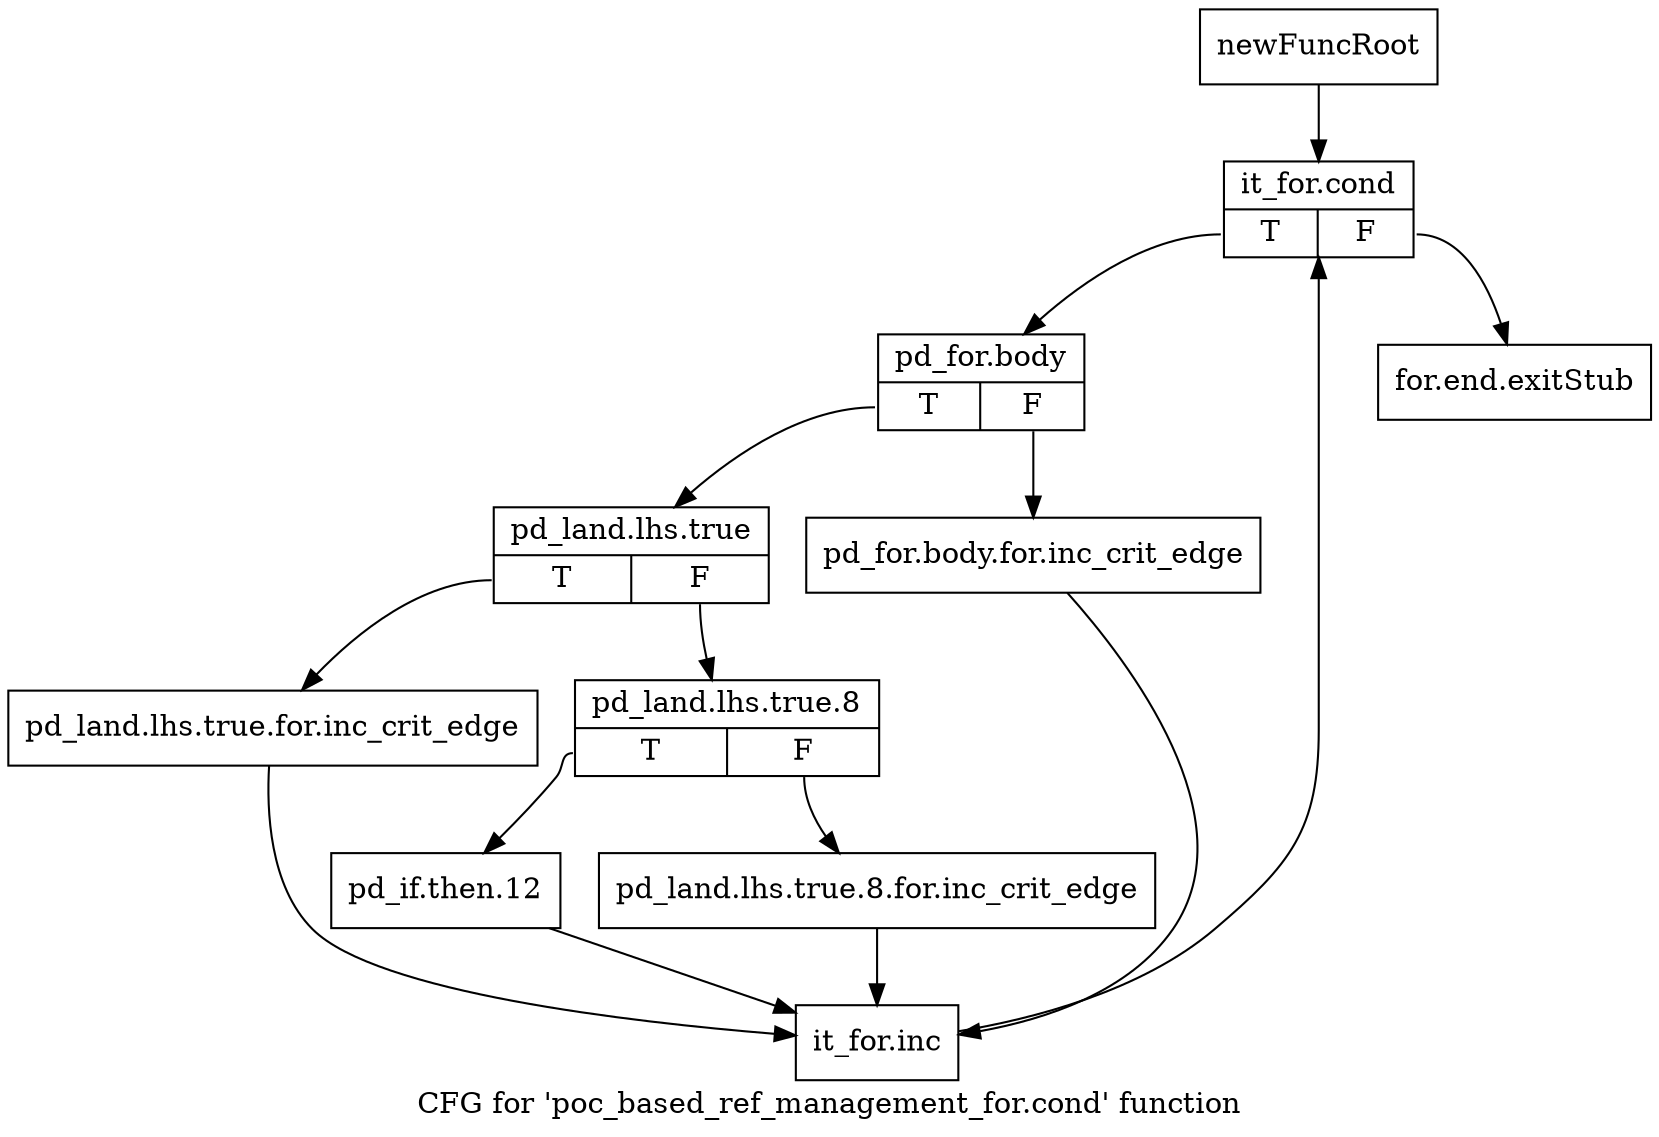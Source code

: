 digraph "CFG for 'poc_based_ref_management_for.cond' function" {
	label="CFG for 'poc_based_ref_management_for.cond' function";

	Node0x23e9250 [shape=record,label="{newFuncRoot}"];
	Node0x23e9250 -> Node0x240a820;
	Node0x240a7d0 [shape=record,label="{for.end.exitStub}"];
	Node0x240a820 [shape=record,label="{it_for.cond|{<s0>T|<s1>F}}"];
	Node0x240a820:s0 -> Node0x240a870;
	Node0x240a820:s1 -> Node0x240a7d0;
	Node0x240a870 [shape=record,label="{pd_for.body|{<s0>T|<s1>F}}"];
	Node0x240a870:s0 -> Node0x240a910;
	Node0x240a870:s1 -> Node0x240a8c0;
	Node0x240a8c0 [shape=record,label="{pd_for.body.for.inc_crit_edge}"];
	Node0x240a8c0 -> Node0x240bbe0;
	Node0x240a910 [shape=record,label="{pd_land.lhs.true|{<s0>T|<s1>F}}"];
	Node0x240a910:s0 -> Node0x240bb90;
	Node0x240a910:s1 -> Node0x240a960;
	Node0x240a960 [shape=record,label="{pd_land.lhs.true.8|{<s0>T|<s1>F}}"];
	Node0x240a960:s0 -> Node0x240bb40;
	Node0x240a960:s1 -> Node0x240baf0;
	Node0x240baf0 [shape=record,label="{pd_land.lhs.true.8.for.inc_crit_edge}"];
	Node0x240baf0 -> Node0x240bbe0;
	Node0x240bb40 [shape=record,label="{pd_if.then.12}"];
	Node0x240bb40 -> Node0x240bbe0;
	Node0x240bb90 [shape=record,label="{pd_land.lhs.true.for.inc_crit_edge}"];
	Node0x240bb90 -> Node0x240bbe0;
	Node0x240bbe0 [shape=record,label="{it_for.inc}"];
	Node0x240bbe0 -> Node0x240a820;
}
